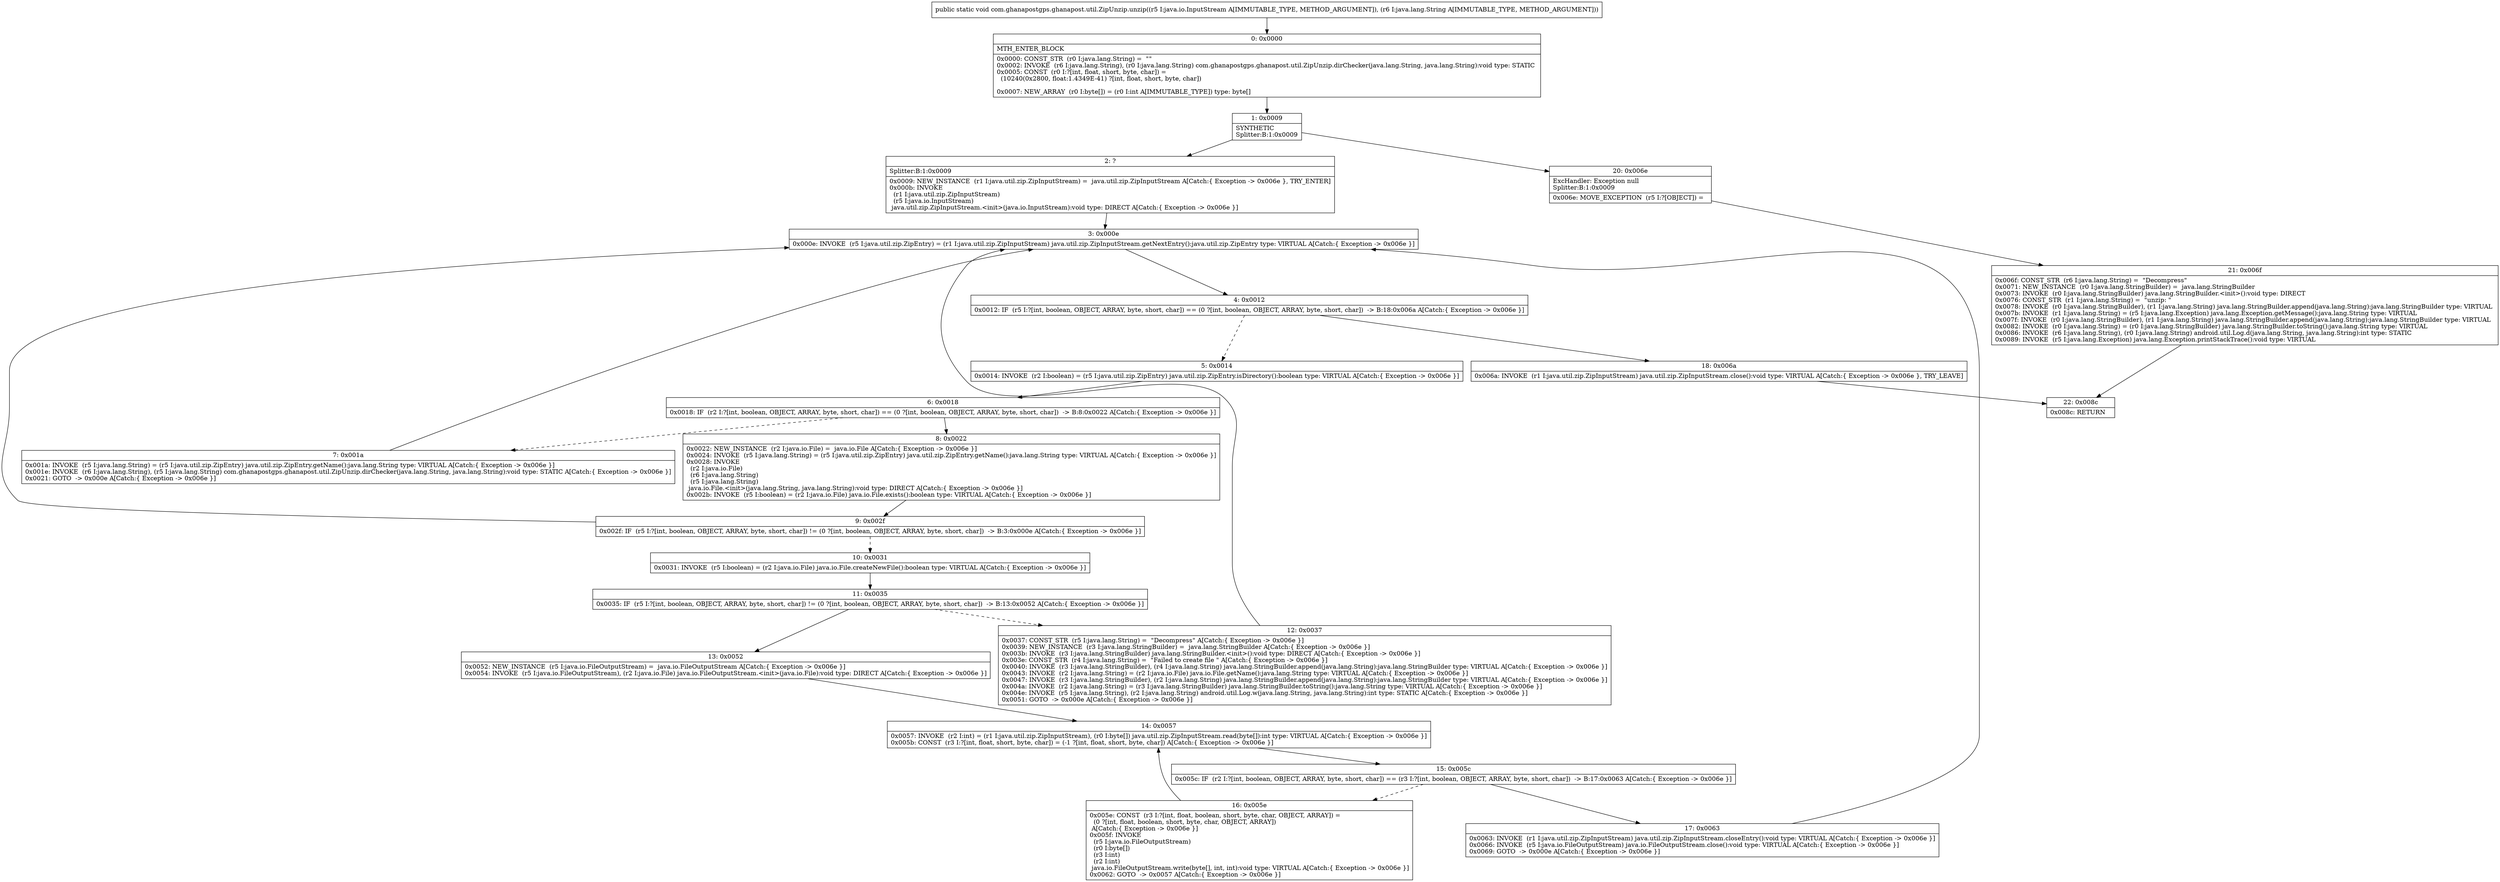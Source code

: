 digraph "CFG forcom.ghanapostgps.ghanapost.util.ZipUnzip.unzip(Ljava\/io\/InputStream;Ljava\/lang\/String;)V" {
Node_0 [shape=record,label="{0\:\ 0x0000|MTH_ENTER_BLOCK\l|0x0000: CONST_STR  (r0 I:java.lang.String) =  \"\" \l0x0002: INVOKE  (r6 I:java.lang.String), (r0 I:java.lang.String) com.ghanapostgps.ghanapost.util.ZipUnzip.dirChecker(java.lang.String, java.lang.String):void type: STATIC \l0x0005: CONST  (r0 I:?[int, float, short, byte, char]) = \l  (10240(0x2800, float:1.4349E\-41) ?[int, float, short, byte, char])\l \l0x0007: NEW_ARRAY  (r0 I:byte[]) = (r0 I:int A[IMMUTABLE_TYPE]) type: byte[] \l}"];
Node_1 [shape=record,label="{1\:\ 0x0009|SYNTHETIC\lSplitter:B:1:0x0009\l}"];
Node_2 [shape=record,label="{2\:\ ?|Splitter:B:1:0x0009\l|0x0009: NEW_INSTANCE  (r1 I:java.util.zip.ZipInputStream) =  java.util.zip.ZipInputStream A[Catch:\{ Exception \-\> 0x006e \}, TRY_ENTER]\l0x000b: INVOKE  \l  (r1 I:java.util.zip.ZipInputStream)\l  (r5 I:java.io.InputStream)\l java.util.zip.ZipInputStream.\<init\>(java.io.InputStream):void type: DIRECT A[Catch:\{ Exception \-\> 0x006e \}]\l}"];
Node_3 [shape=record,label="{3\:\ 0x000e|0x000e: INVOKE  (r5 I:java.util.zip.ZipEntry) = (r1 I:java.util.zip.ZipInputStream) java.util.zip.ZipInputStream.getNextEntry():java.util.zip.ZipEntry type: VIRTUAL A[Catch:\{ Exception \-\> 0x006e \}]\l}"];
Node_4 [shape=record,label="{4\:\ 0x0012|0x0012: IF  (r5 I:?[int, boolean, OBJECT, ARRAY, byte, short, char]) == (0 ?[int, boolean, OBJECT, ARRAY, byte, short, char])  \-\> B:18:0x006a A[Catch:\{ Exception \-\> 0x006e \}]\l}"];
Node_5 [shape=record,label="{5\:\ 0x0014|0x0014: INVOKE  (r2 I:boolean) = (r5 I:java.util.zip.ZipEntry) java.util.zip.ZipEntry.isDirectory():boolean type: VIRTUAL A[Catch:\{ Exception \-\> 0x006e \}]\l}"];
Node_6 [shape=record,label="{6\:\ 0x0018|0x0018: IF  (r2 I:?[int, boolean, OBJECT, ARRAY, byte, short, char]) == (0 ?[int, boolean, OBJECT, ARRAY, byte, short, char])  \-\> B:8:0x0022 A[Catch:\{ Exception \-\> 0x006e \}]\l}"];
Node_7 [shape=record,label="{7\:\ 0x001a|0x001a: INVOKE  (r5 I:java.lang.String) = (r5 I:java.util.zip.ZipEntry) java.util.zip.ZipEntry.getName():java.lang.String type: VIRTUAL A[Catch:\{ Exception \-\> 0x006e \}]\l0x001e: INVOKE  (r6 I:java.lang.String), (r5 I:java.lang.String) com.ghanapostgps.ghanapost.util.ZipUnzip.dirChecker(java.lang.String, java.lang.String):void type: STATIC A[Catch:\{ Exception \-\> 0x006e \}]\l0x0021: GOTO  \-\> 0x000e A[Catch:\{ Exception \-\> 0x006e \}]\l}"];
Node_8 [shape=record,label="{8\:\ 0x0022|0x0022: NEW_INSTANCE  (r2 I:java.io.File) =  java.io.File A[Catch:\{ Exception \-\> 0x006e \}]\l0x0024: INVOKE  (r5 I:java.lang.String) = (r5 I:java.util.zip.ZipEntry) java.util.zip.ZipEntry.getName():java.lang.String type: VIRTUAL A[Catch:\{ Exception \-\> 0x006e \}]\l0x0028: INVOKE  \l  (r2 I:java.io.File)\l  (r6 I:java.lang.String)\l  (r5 I:java.lang.String)\l java.io.File.\<init\>(java.lang.String, java.lang.String):void type: DIRECT A[Catch:\{ Exception \-\> 0x006e \}]\l0x002b: INVOKE  (r5 I:boolean) = (r2 I:java.io.File) java.io.File.exists():boolean type: VIRTUAL A[Catch:\{ Exception \-\> 0x006e \}]\l}"];
Node_9 [shape=record,label="{9\:\ 0x002f|0x002f: IF  (r5 I:?[int, boolean, OBJECT, ARRAY, byte, short, char]) != (0 ?[int, boolean, OBJECT, ARRAY, byte, short, char])  \-\> B:3:0x000e A[Catch:\{ Exception \-\> 0x006e \}]\l}"];
Node_10 [shape=record,label="{10\:\ 0x0031|0x0031: INVOKE  (r5 I:boolean) = (r2 I:java.io.File) java.io.File.createNewFile():boolean type: VIRTUAL A[Catch:\{ Exception \-\> 0x006e \}]\l}"];
Node_11 [shape=record,label="{11\:\ 0x0035|0x0035: IF  (r5 I:?[int, boolean, OBJECT, ARRAY, byte, short, char]) != (0 ?[int, boolean, OBJECT, ARRAY, byte, short, char])  \-\> B:13:0x0052 A[Catch:\{ Exception \-\> 0x006e \}]\l}"];
Node_12 [shape=record,label="{12\:\ 0x0037|0x0037: CONST_STR  (r5 I:java.lang.String) =  \"Decompress\" A[Catch:\{ Exception \-\> 0x006e \}]\l0x0039: NEW_INSTANCE  (r3 I:java.lang.StringBuilder) =  java.lang.StringBuilder A[Catch:\{ Exception \-\> 0x006e \}]\l0x003b: INVOKE  (r3 I:java.lang.StringBuilder) java.lang.StringBuilder.\<init\>():void type: DIRECT A[Catch:\{ Exception \-\> 0x006e \}]\l0x003e: CONST_STR  (r4 I:java.lang.String) =  \"Failed to create file \" A[Catch:\{ Exception \-\> 0x006e \}]\l0x0040: INVOKE  (r3 I:java.lang.StringBuilder), (r4 I:java.lang.String) java.lang.StringBuilder.append(java.lang.String):java.lang.StringBuilder type: VIRTUAL A[Catch:\{ Exception \-\> 0x006e \}]\l0x0043: INVOKE  (r2 I:java.lang.String) = (r2 I:java.io.File) java.io.File.getName():java.lang.String type: VIRTUAL A[Catch:\{ Exception \-\> 0x006e \}]\l0x0047: INVOKE  (r3 I:java.lang.StringBuilder), (r2 I:java.lang.String) java.lang.StringBuilder.append(java.lang.String):java.lang.StringBuilder type: VIRTUAL A[Catch:\{ Exception \-\> 0x006e \}]\l0x004a: INVOKE  (r2 I:java.lang.String) = (r3 I:java.lang.StringBuilder) java.lang.StringBuilder.toString():java.lang.String type: VIRTUAL A[Catch:\{ Exception \-\> 0x006e \}]\l0x004e: INVOKE  (r5 I:java.lang.String), (r2 I:java.lang.String) android.util.Log.w(java.lang.String, java.lang.String):int type: STATIC A[Catch:\{ Exception \-\> 0x006e \}]\l0x0051: GOTO  \-\> 0x000e A[Catch:\{ Exception \-\> 0x006e \}]\l}"];
Node_13 [shape=record,label="{13\:\ 0x0052|0x0052: NEW_INSTANCE  (r5 I:java.io.FileOutputStream) =  java.io.FileOutputStream A[Catch:\{ Exception \-\> 0x006e \}]\l0x0054: INVOKE  (r5 I:java.io.FileOutputStream), (r2 I:java.io.File) java.io.FileOutputStream.\<init\>(java.io.File):void type: DIRECT A[Catch:\{ Exception \-\> 0x006e \}]\l}"];
Node_14 [shape=record,label="{14\:\ 0x0057|0x0057: INVOKE  (r2 I:int) = (r1 I:java.util.zip.ZipInputStream), (r0 I:byte[]) java.util.zip.ZipInputStream.read(byte[]):int type: VIRTUAL A[Catch:\{ Exception \-\> 0x006e \}]\l0x005b: CONST  (r3 I:?[int, float, short, byte, char]) = (\-1 ?[int, float, short, byte, char]) A[Catch:\{ Exception \-\> 0x006e \}]\l}"];
Node_15 [shape=record,label="{15\:\ 0x005c|0x005c: IF  (r2 I:?[int, boolean, OBJECT, ARRAY, byte, short, char]) == (r3 I:?[int, boolean, OBJECT, ARRAY, byte, short, char])  \-\> B:17:0x0063 A[Catch:\{ Exception \-\> 0x006e \}]\l}"];
Node_16 [shape=record,label="{16\:\ 0x005e|0x005e: CONST  (r3 I:?[int, float, boolean, short, byte, char, OBJECT, ARRAY]) = \l  (0 ?[int, float, boolean, short, byte, char, OBJECT, ARRAY])\l A[Catch:\{ Exception \-\> 0x006e \}]\l0x005f: INVOKE  \l  (r5 I:java.io.FileOutputStream)\l  (r0 I:byte[])\l  (r3 I:int)\l  (r2 I:int)\l java.io.FileOutputStream.write(byte[], int, int):void type: VIRTUAL A[Catch:\{ Exception \-\> 0x006e \}]\l0x0062: GOTO  \-\> 0x0057 A[Catch:\{ Exception \-\> 0x006e \}]\l}"];
Node_17 [shape=record,label="{17\:\ 0x0063|0x0063: INVOKE  (r1 I:java.util.zip.ZipInputStream) java.util.zip.ZipInputStream.closeEntry():void type: VIRTUAL A[Catch:\{ Exception \-\> 0x006e \}]\l0x0066: INVOKE  (r5 I:java.io.FileOutputStream) java.io.FileOutputStream.close():void type: VIRTUAL A[Catch:\{ Exception \-\> 0x006e \}]\l0x0069: GOTO  \-\> 0x000e A[Catch:\{ Exception \-\> 0x006e \}]\l}"];
Node_18 [shape=record,label="{18\:\ 0x006a|0x006a: INVOKE  (r1 I:java.util.zip.ZipInputStream) java.util.zip.ZipInputStream.close():void type: VIRTUAL A[Catch:\{ Exception \-\> 0x006e \}, TRY_LEAVE]\l}"];
Node_20 [shape=record,label="{20\:\ 0x006e|ExcHandler: Exception null\lSplitter:B:1:0x0009\l|0x006e: MOVE_EXCEPTION  (r5 I:?[OBJECT]) =  \l}"];
Node_21 [shape=record,label="{21\:\ 0x006f|0x006f: CONST_STR  (r6 I:java.lang.String) =  \"Decompress\" \l0x0071: NEW_INSTANCE  (r0 I:java.lang.StringBuilder) =  java.lang.StringBuilder \l0x0073: INVOKE  (r0 I:java.lang.StringBuilder) java.lang.StringBuilder.\<init\>():void type: DIRECT \l0x0076: CONST_STR  (r1 I:java.lang.String) =  \"unzip: \" \l0x0078: INVOKE  (r0 I:java.lang.StringBuilder), (r1 I:java.lang.String) java.lang.StringBuilder.append(java.lang.String):java.lang.StringBuilder type: VIRTUAL \l0x007b: INVOKE  (r1 I:java.lang.String) = (r5 I:java.lang.Exception) java.lang.Exception.getMessage():java.lang.String type: VIRTUAL \l0x007f: INVOKE  (r0 I:java.lang.StringBuilder), (r1 I:java.lang.String) java.lang.StringBuilder.append(java.lang.String):java.lang.StringBuilder type: VIRTUAL \l0x0082: INVOKE  (r0 I:java.lang.String) = (r0 I:java.lang.StringBuilder) java.lang.StringBuilder.toString():java.lang.String type: VIRTUAL \l0x0086: INVOKE  (r6 I:java.lang.String), (r0 I:java.lang.String) android.util.Log.d(java.lang.String, java.lang.String):int type: STATIC \l0x0089: INVOKE  (r5 I:java.lang.Exception) java.lang.Exception.printStackTrace():void type: VIRTUAL \l}"];
Node_22 [shape=record,label="{22\:\ 0x008c|0x008c: RETURN   \l}"];
MethodNode[shape=record,label="{public static void com.ghanapostgps.ghanapost.util.ZipUnzip.unzip((r5 I:java.io.InputStream A[IMMUTABLE_TYPE, METHOD_ARGUMENT]), (r6 I:java.lang.String A[IMMUTABLE_TYPE, METHOD_ARGUMENT])) }"];
MethodNode -> Node_0;
Node_0 -> Node_1;
Node_1 -> Node_2;
Node_1 -> Node_20;
Node_2 -> Node_3;
Node_3 -> Node_4;
Node_4 -> Node_5[style=dashed];
Node_4 -> Node_18;
Node_5 -> Node_6;
Node_6 -> Node_7[style=dashed];
Node_6 -> Node_8;
Node_7 -> Node_3;
Node_8 -> Node_9;
Node_9 -> Node_3;
Node_9 -> Node_10[style=dashed];
Node_10 -> Node_11;
Node_11 -> Node_12[style=dashed];
Node_11 -> Node_13;
Node_12 -> Node_3;
Node_13 -> Node_14;
Node_14 -> Node_15;
Node_15 -> Node_16[style=dashed];
Node_15 -> Node_17;
Node_16 -> Node_14;
Node_17 -> Node_3;
Node_18 -> Node_22;
Node_20 -> Node_21;
Node_21 -> Node_22;
}

